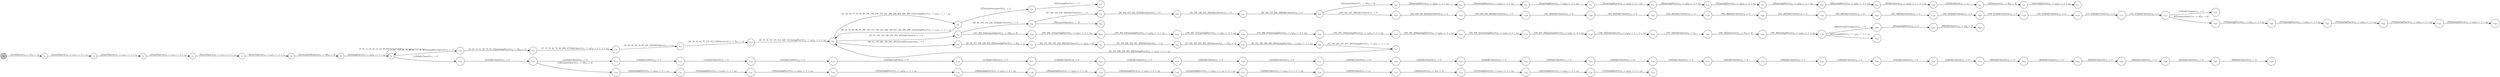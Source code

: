 digraph EFSM{
  graph [rankdir="LR", fontname="Latin Modern Math"];
  node [color="black", fillcolor="white", shape="circle", style="filled", fontname="Latin Modern Math"];
  edge [fontname="Latin Modern Math"];

  s0[fillcolor="gray", label=<s<sub>0</sub>>];
  s1[label=<s<sub>1</sub>>];
  s2[label=<s<sub>2</sub>>];
  s3[label=<s<sub>3</sub>>];
  s4[label=<s<sub>4</sub>>];
  s5[label=<s<sub>5</sub>>];
  s6[label=<s<sub>6</sub>>];
  s7[label=<s<sub>7</sub>>];
  s8[label=<s<sub>8</sub>>];
  s15[label=<s<sub>15</sub>>];
  s16[label=<s<sub>16</sub>>];
  s17[label=<s<sub>17</sub>>];
  s18[label=<s<sub>18</sub>>];
  s19[label=<s<sub>19</sub>>];
  s20[label=<s<sub>20</sub>>];
  s21[label=<s<sub>21</sub>>];
  s25[label=<s<sub>25</sub>>];
  s26[label=<s<sub>26</sub>>];
  s27[label=<s<sub>27</sub>>];
  s28[label=<s<sub>28</sub>>];
  s29[label=<s<sub>29</sub>>];
  s30[label=<s<sub>30</sub>>];
  s31[label=<s<sub>31</sub>>];
  s32[label=<s<sub>32</sub>>];
  s33[label=<s<sub>33</sub>>];
  s34[label=<s<sub>34</sub>>];
  s35[label=<s<sub>35</sub>>];
  s36[label=<s<sub>36</sub>>];
  s37[label=<s<sub>37</sub>>];
  s38[label=<s<sub>38</sub>>];
  s39[label=<s<sub>39</sub>>];
  s40[label=<s<sub>40</sub>>];
  s41[label=<s<sub>41</sub>>];
  s42[label=<s<sub>42</sub>>];
  s43[label=<s<sub>43</sub>>];
  s57[label=<s<sub>57</sub>>];
  s58[label=<s<sub>58</sub>>];
  s66[label=<s<sub>66</sub>>];
  s67[label=<s<sub>67</sub>>];
  s83[label=<s<sub>83</sub>>];
  s84[label=<s<sub>84</sub>>];
  s85[label=<s<sub>85</sub>>];
  s86[label=<s<sub>86</sub>>];
  s87[label=<s<sub>87</sub>>];
  s93[label=<s<sub>93</sub>>];
  s107[label=<s<sub>107</sub>>];
  s108[label=<s<sub>108</sub>>];
  s109[label=<s<sub>109</sub>>];
  s110[label=<s<sub>110</sub>>];
  s111[label=<s<sub>111</sub>>];
  s112[label=<s<sub>112</sub>>];
  s113[label=<s<sub>113</sub>>];
  s114[label=<s<sub>114</sub>>];
  s115[label=<s<sub>115</sub>>];
  s116[label=<s<sub>116</sub>>];
  s117[label=<s<sub>117</sub>>];
  s118[label=<s<sub>118</sub>>];
  s119[label=<s<sub>119</sub>>];
  s120[label=<s<sub>120</sub>>];
  s121[label=<s<sub>121</sub>>];
  s122[label=<s<sub>122</sub>>];
  s123[label=<s<sub>123</sub>>];
  s124[label=<s<sub>124</sub>>];
  s125[label=<s<sub>125</sub>>];
  s126[label=<s<sub>126</sub>>];
  s127[label=<s<sub>127</sub>>];
  s128[label=<s<sub>128</sub>>];
  s129[label=<s<sub>129</sub>>];
  s130[label=<s<sub>130</sub>>];
  s131[label=<s<sub>131</sub>>];
  s132[label=<s<sub>132</sub>>];
  s133[label=<s<sub>133</sub>>];
  s134[label=<s<sub>134</sub>>];
  s135[label=<s<sub>135</sub>>];
  s136[label=<s<sub>136</sub>>];
  s137[label=<s<sub>137</sub>>];
  s138[label=<s<sub>138</sub>>];
  s139[label=<s<sub>139</sub>>];
  s140[label=<s<sub>140</sub>>];
  s141[label=<s<sub>141</sub>>];
  s142[label=<s<sub>142</sub>>];
  s143[label=<s<sub>143</sub>>];
  s144[label=<s<sub>144</sub>>];
  s145[label=<s<sub>145</sub>>];
  s146[label=<s<sub>146</sub>>];
  s147[label=<s<sub>147</sub>>];
  s161[label=<s<sub>161</sub>>];
  s162[label=<s<sub>162</sub>>];
  s163[label=<s<sub>163</sub>>];
  s164[label=<s<sub>164</sub>>];
  s165[label=<s<sub>165</sub>>];
  s166[label=<s<sub>166</sub>>];
  s167[label=<s<sub>167</sub>>];
  s168[label=<s<sub>168</sub>>];
  s169[label=<s<sub>169</sub>>];
  s170[label=<s<sub>170</sub>>];
  s171[label=<s<sub>171</sub>>];
  s172[label=<s<sub>172</sub>>];
  s173[label=<s<sub>173</sub>>];
  s187[label=<s<sub>187</sub>>];
  s188[label=<s<sub>188</sub>>];
  s189[label=<s<sub>189</sub>>];
  s190[label=<s<sub>190</sub>>];
  s191[label=<s<sub>191</sub>>];
  s192[label=<s<sub>192</sub>>];
  s193[label=<s<sub>193</sub>>];
  s194[label=<s<sub>194</sub>>];
  s195[label=<s<sub>195</sub>>];
  s196[label=<s<sub>196</sub>>];
  s197[label=<s<sub>197</sub>>];
  s198[label=<s<sub>198</sub>>];
  s199[label=<s<sub>199</sub>>];
  s200[label=<s<sub>200</sub>>];
  s201[label=<s<sub>201</sub>>];
  s202[label=<s<sub>202</sub>>];
  s203[label=<s<sub>203</sub>>];
  s204[label=<s<sub>204</sub>>];
  s205[label=<s<sub>205</sub>>];
  s206[label=<s<sub>206</sub>>];
  s207[label=<s<sub>207</sub>>];
  s208[label=<s<sub>208</sub>>];
  s275[label=<s<sub>275</sub>>];
  s276[label=<s<sub>276</sub>>];
  s277[label=<s<sub>277</sub>>];
  s278[label=<s<sub>278</sub>>];
  s279[label=<s<sub>279</sub>>];
  s280[label=<s<sub>280</sub>>];
  s327[label=<s<sub>327</sub>>];

  s0->s1[label=<<i> [1]setTimer:0/o<sub>1</sub> := 5&#91;r<sub>1</sub> := 4&#93;</i>>];
  s1->s2[label=<<i> [2]waitTimer:0/o<sub>1</sub> := r<sub>1</sub>&#91;r<sub>1</sub> := -1 + r<sub>1</sub>&#93;</i>>];
  s2->s3[label=<<i> [3]waitTimer:0/o<sub>1</sub> := r<sub>1</sub>&#91;r<sub>1</sub> := -1 + r<sub>1</sub>&#93;</i>>];
  s3->s4[label=<<i> [4]waitTimer:0/o<sub>1</sub> := r<sub>1</sub>&#91;r<sub>1</sub> := -1 + r<sub>1</sub>&#93;</i>>];
  s4->s5[label=<<i> [5]waitTimer:0/o<sub>1</sub> := r<sub>1</sub>&#91;r<sub>1</sub> := -1 + r<sub>1</sub>&#93;</i>>];
  s5->s6[label=<<i> [6]waitTimer:0/o<sub>1</sub> := r<sub>1</sub>&#91;r<sub>1</sub> := -1 + r<sub>1</sub>&#93;</i>>];
  s6->s7[label=<<i> [7]systemInitReady:0/o<sub>1</sub> := 10&#91;r<sub>8</sub> := 9&#93;</i>>];
  s7->s8[label=<<i> [8]closingDoor:0/o<sub>1</sub> := r<sub>8</sub>&#91;r<sub>8</sub> := -1 + r<sub>8</sub>&#93;</i>>];
  s30->s31[label=<<i> [31]requestOpen:0/o<sub>1</sub> := 10&#91;r<sub>9</sub> := 9&#93;</i>>];
  s31->s32[label=<<i> [32]openingDoor:0/o<sub>1</sub> := r<sub>9</sub>&#91;r<sub>9</sub> := -1 + r<sub>9</sub>&#93;</i>>];
  s32->s33[label=<<i> [33]openingDoor:0/o<sub>1</sub> := r<sub>9</sub>&#91;r<sub>9</sub> := -1 + r<sub>9</sub>&#93;</i>>];
  s33->s34[label=<<i> [34]openingDoor:0/o<sub>1</sub> := r<sub>9</sub>&#91;r<sub>9</sub> := -1 + r<sub>9</sub>&#93;</i>>];
  s34->s35[label=<<i> [35]openingDoor:0/o<sub>1</sub> := r<sub>9</sub>&#91;r<sub>9</sub> := -1 + r<sub>9</sub>&#93;</i>>];
  s35->s36[label=<<i> [36]openingDoor:0/o<sub>1</sub> := r<sub>9</sub>&#91;r<sub>9</sub> := -1 + r<sub>9</sub>&#93;</i>>];
  s36->s37[label=<<i> [37]openingDoor:0/o<sub>1</sub> := r<sub>9</sub>&#91;r<sub>9</sub> := -1 + r<sub>9</sub>&#93;</i>>];
  s37->s38[label=<<i> [38]openingDoor:0/o<sub>1</sub> := r<sub>9</sub>&#91;r<sub>9</sub> := -1 + r<sub>9</sub>&#93;</i>>];
  s38->s39[label=<<i> [39]openingDoor:0/o<sub>1</sub> := r<sub>9</sub>&#91;r<sub>9</sub> := -1 + r<sub>9</sub>&#93;</i>>];
  s39->s40[label=<<i> [40]fullyOpen:0/o<sub>1</sub> := r<sub>9</sub>&#91;r<sub>9</sub> := 1 + -1 &times; r<sub>9</sub>&#93;</i>>];
  s40->s41[label=<<i> [41]fullyOpen:0/o<sub>1</sub> := r<sub>9</sub></i>>];
  s41->s42[label=<<i> [42]timeout:0/o<sub>1</sub> := 5&#91;r<sub>8</sub> := 4&#93;</i>>];
  s42->s43[label=<<i> [43]closingDoor:0/o<sub>1</sub> := r<sub>8</sub>&#91;r<sub>8</sub> := -1 + r<sub>8</sub>&#93;</i>>];
  s21->s57[label=<<i> [57]buttonInterrupted:0/o<sub>1</sub> := 3</i>>];
  s57->s58[label=<<i> [58]openingDoor:0/o<sub>1</sub> := 2</i>>];
  s8->s8[label=<<i> [9, 10, 11, 12, 13, 14, 44, 59, 70]closingDoor:0/o<sub>1</sub> := r<sub>8</sub>&#91;r<sub>8</sub> := -1 + r<sub>8</sub>&#93;</i>>];
  s8->s15[label=<<i> [15, 45, 50, 60, 68, 71, 94, 215]buttonInterrupted:0/o<sub>1</sub> := 3</i>>];
  s25->s26[label=<<i> [26, 92, 102, 153, 242, 255]fullyClosed:0/o<sub>1</sub> := 0</i>>];
  s26->s93[label=<<i> [93]requestOpen:0/o<sub>1</sub> := 10</i>>];
  s15->s16[label=<<i> [16, 46, 51, 61, 69, 72, 95, 216]openingDoor:0/o<sub>1</sub> := 2&#91;r<sub>9</sub> := 1&#93;</i>>];
  s8->s110[label=<<i> [110]fullyClosed:0/o<sub>1</sub> := 0</i>>];
  s110->s111[label=<<i> [111]fullyClosed:0/o<sub>1</sub> := 0</i>>];
  s111->s112[label=<<i> [112]fullyClosed:0/o<sub>1</sub> := 0</i>>];
  s112->s113[label=<<i> [113]fullyClosed:0/o<sub>1</sub> := 0</i>>];
  s113->s114[label=<<i> [114]fullyClosed:0/o<sub>1</sub> := 0</i>>];
  s114->s115[label=<<i> [115]fullyClosed:0/o<sub>1</sub> := 0</i>>];
  s115->s116[label=<<i> [116]fullyClosed:0/o<sub>1</sub> := 0</i>>];
  s116->s117[label=<<i> [117]fullyClosed:0/o<sub>1</sub> := 0</i>>];
  s117->s118[label=<<i> [118]fullyClosed:0/o<sub>1</sub> := 0</i>>];
  s118->s119[label=<<i> [119]fullyClosed:0/o<sub>1</sub> := 0</i>>];
  s119->s120[label=<<i> [120]fullyClosed:0/o<sub>1</sub> := 0</i>>];
  s120->s121[label=<<i> [121]fullyClosed:0/o<sub>1</sub> := 0</i>>];
  s121->s122[label=<<i> [122]fullyClosed:0/o<sub>1</sub> := 0</i>>];
  s122->s123[label=<<i> [123]fullyClosed:0/o<sub>1</sub> := 0</i>>];
  s123->s124[label=<<i> [124]fullyClosed:0/o<sub>1</sub> := 0</i>>];
  s124->s125[label=<<i> [125]fullyClosed:0/o<sub>1</sub> := 0</i>>];
  s125->s126[label=<<i> [126]fullyClosed:0/o<sub>1</sub> := 0</i>>];
  s126->s127[label=<<i> [127]fullyClosed:0/o<sub>1</sub> := 0</i>>];
  s127->s128[label=<<i> [128]fullyClosed:0/o<sub>1</sub> := 0</i>>];
  s128->s129[label=<<i> [129]fullyClosed:0/o<sub>1</sub> := 0</i>>];
  s129->s130[label=<<i> [130]fullyClosed:0/o<sub>1</sub> := 0</i>>];
  s130->s131[label=<<i> [131]fullyClosed:0/o<sub>1</sub> := 0</i>>];
  s131->s132[label=<<i> [132]fullyClosed:0/o<sub>1</sub> := 0</i>>];
  s111->s133[label=<<i> [133]requestOpen:0/o<sub>1</sub> := 10&#91;r<sub>9</sub> := 9&#93;</i>>];
  s133->s134[label=<<i> [134]openingDoor:0/o<sub>1</sub> := r<sub>9</sub>&#91;r<sub>9</sub> := -1 + r<sub>9</sub>&#93;</i>>];
  s134->s135[label=<<i> [135]openingDoor:0/o<sub>1</sub> := r<sub>9</sub>&#91;r<sub>9</sub> := -1 + r<sub>9</sub>&#93;</i>>];
  s135->s136[label=<<i> [136]openingDoor:0/o<sub>1</sub> := r<sub>9</sub>&#91;r<sub>9</sub> := -1 + r<sub>9</sub>&#93;</i>>];
  s136->s137[label=<<i> [137]openingDoor:0/o<sub>1</sub> := r<sub>9</sub>&#91;r<sub>9</sub> := -1 + r<sub>9</sub>&#93;</i>>];
  s137->s138[label=<<i> [138]openingDoor:0/o<sub>1</sub> := r<sub>9</sub>&#91;r<sub>9</sub> := -1 + r<sub>9</sub>&#93;</i>>];
  s138->s139[label=<<i> [139]openingDoor:0/o<sub>1</sub> := r<sub>9</sub>&#91;r<sub>9</sub> := -1 + r<sub>9</sub>&#93;</i>>];
  s139->s140[label=<<i> [140]openingDoor:0/o<sub>1</sub> := r<sub>9</sub>&#91;r<sub>9</sub> := -1 + r<sub>9</sub>&#93;</i>>];
  s140->s141[label=<<i> [141]openingDoor:0/o<sub>1</sub> := r<sub>9</sub>&#91;r<sub>9</sub> := 1, r<sub>9</sub> := -1 + r<sub>9</sub>&#93;</i>>];
  s141->s142[label=<<i> [142]fullyOpen:0/o<sub>1</sub> := r<sub>9</sub>&#91;r<sub>9</sub> := 1 + -1 &times; r<sub>9</sub>&#93;</i>>];
  s142->s143[label=<<i> [143]fullyOpen:0/o<sub>1</sub> := r<sub>9</sub></i>>];
  s143->s144[label=<<i> [144]timeout:0/o<sub>1</sub> := 5&#91;r<sub>8</sub> := 4&#93;</i>>];
  s144->s145[label=<<i> [145]closingDoor:0/o<sub>1</sub> := r<sub>8</sub>&#91;r<sub>8</sub> := -1 + r<sub>8</sub>&#93;</i>>];
  s145->s146[label=<<i> [146]closingDoor:0/o<sub>1</sub> := r<sub>8</sub>&#91;r<sub>8</sub> := -1 + r<sub>8</sub>&#93;</i>>];
  s146->s147[label=<<i> [147]closingDoor:0/o<sub>1</sub> := r<sub>8</sub>&#91;r<sub>8</sub> := -1 + r<sub>8</sub>&#93;</i>>];
  s109->s161[label=<<i> [161, 263]fullyClosed:0/o<sub>1</sub> := 0</i>>];
  s161->s162[label=<<i> [162, 264]fullyClosed:0/o<sub>1</sub> := 0</i>>];
  s162->s163[label=<<i> [163, 265]fullyClosed:0/o<sub>1</sub> := 0</i>>];
  s163->s164[label=<<i> [164, 266]fullyClosed:0/o<sub>1</sub> := 0</i>>];
  s164->s165[label=<<i> [165, 267]fullyClosed:0/o<sub>1</sub> := 0</i>>];
  s165->s166[label=<<i> [166, 268]fullyClosed:0/o<sub>1</sub> := 0</i>>];
  s166->s167[label=<<i> [167, 269]fullyClosed:0/o<sub>1</sub> := 0</i>>];
  s167->s168[label=<<i> [168, 270]fullyClosed:0/o<sub>1</sub> := 0</i>>];
  s168->s169[label=<<i> [169, 271]fullyClosed:0/o<sub>1</sub> := 0</i>>];
  s169->s170[label=<<i> [170, 272]fullyClosed:0/o<sub>1</sub> := 0</i>>];
  s170->s171[label=<<i> [171, 273]fullyClosed:0/o<sub>1</sub> := 0</i>>];
  s171->s172[label=<<i> [172, 274]fullyClosed:0/o<sub>1</sub> := 0</i>>];
  s172->s173[label=<<i> [173]fullyClosed:0/o<sub>1</sub> := 0</i>>];
  s195->s196[label=<<i> [196, 323]fullyOpen:0/o<sub>1</sub> := r<sub>9</sub>&#91;r<sub>9</sub> := 1 + -1 &times; r<sub>9</sub>&#93;</i>>];
  s196->s197[label=<<i> [197, 324]fullyOpen:0/o<sub>1</sub> := r<sub>9</sub></i>>];
  s197->s198[label=<<i> [198, 325]timeout:0/o<sub>1</sub> := 5&#91;r<sub>8</sub> := 4&#93;</i>>];
  s198->s199[label=<<i> [199, 326]closingDoor:0/o<sub>1</sub> := r<sub>8</sub>&#91;r<sub>8</sub> := -1 + r<sub>8</sub>&#93;</i>>];
  s199->s200[label=<<i> [200]buttonInterrupted:0/o<sub>1</sub> := 3</i>>];
  s200->s201[label=<<i> [201]openingDoor:0/o<sub>1</sub> := 2</i>>];
  s201->s202[label=<<i> [202]fullyOpen:0/o<sub>1</sub> := 1&#91;r<sub>9</sub> := 0&#93;</i>>];
  s132->s203[label=<<i> [203]fullyClosed:0/o<sub>1</sub> := 0</i>>];
  s203->s204[label=<<i> [204]fullyClosed:0/o<sub>1</sub> := 0</i>>];
  s204->s205[label=<<i> [205]fullyClosed:0/o<sub>1</sub> := 0</i>>];
  s205->s206[label=<<i> [206]fullyClosed:0/o<sub>1</sub> := 0</i>>];
  s206->s207[label=<<i> [207]fullyClosed:0/o<sub>1</sub> := 0</i>>];
  s207->s208[label=<<i> [208]fullyClosed:0/o<sub>1</sub> := 0</i>>];
  s16->s17[label=<<i> [17, 47, 52, 62, 73, 96, 209, 217]fullyOpen:0/o<sub>1</sub> := r<sub>9</sub>&#91;r<sub>9</sub> := 1 + -1 &times; r<sub>9</sub>&#93;</i>>];
  s17->s18[label=<<i> [18, 48, 53, 63, 74, 97, 210, 218]fullyOpen:0/o<sub>1</sub> := r<sub>9</sub></i>>];
  s18->s19[label=<<i> [19, 49, 54, 64, 75, 174, 211, 219]timeout:0/o<sub>1</sub> := 5&#91;r<sub>8</sub> := 4&#93;</i>>];
  s19->s20[label=<<i> [20, 55, 65, 76, 175, 212, 220, 311]closingDoor:0/o<sub>1</sub> := r<sub>8</sub>&#91;r<sub>8</sub> := -1 + r<sub>8</sub>&#93;</i>>];
  s20->s66[label=<<i> [66, 81, 176, 223, 231, 281, 291]buttonInterrupted:0/o<sub>1</sub> := 3</i>>];
  s66->s67[label=<<i> [67, 82, 177, 224, 232, 282, 292]openingDoor:0/o<sub>1</sub> := 2&#91;r<sub>9</sub> := 1&#93;</i>>];
  s67->s83[label=<<i> [83, 178, 225, 233, 283, 293]fullyOpen:0/o<sub>1</sub> := r<sub>9</sub>&#91;r<sub>9</sub> := 0&#93;</i>>];
  s83->s84[label=<<i> [84, 179, 226, 234, 284, 294]fullyOpen:0/o<sub>1</sub> := r<sub>9</sub></i>>];
  s84->s85[label=<<i> [85, 180, 227, 235, 285, 295]timeout:0/o<sub>1</sub> := 5&#91;r<sub>8</sub> := 4&#93;</i>>];
  s85->s86[label=<<i> [86, 181, 228, 236, 286, 296]closingDoor:0/o<sub>1</sub> := r<sub>8</sub>&#91;r<sub>8</sub> := -1 + r<sub>8</sub>&#93;</i>>];
  s86->s87[label=<<i> [87, 182, 229, 237, 287, 297]closingDoor:0/o<sub>1</sub> := r<sub>8</sub>&#91;r<sub>8</sub> := -1 + r<sub>8</sub>&#93;</i>>];
  s87->s20[label=<<i> [88, 183, 230, 238, 288, 298]closingDoor:0/o<sub>1</sub> := r<sub>8</sub>&#91;r<sub>8</sub> := -1 + r<sub>8</sub>&#93;</i>>];
  s20->s21[label=<<i> [21, 23, 56, 77, 79, 89, 99, 148, 150, 184, 213, 221, 239, 250, 252, 289, 299, 312]closingDoor:0/o<sub>1</sub> := r<sub>8</sub>&#91;r<sub>8</sub> := -1 + r<sub>8</sub>&#93;</i>>];
  s21->s20[label=<<i> [22, 24, 78, 80, 90, 98, 100, 149, 151, 185, 214, 222, 240, 251, 253, 290, 300, 313]closingDoor:0/o<sub>1</sub> := r<sub>8</sub>&#91;r<sub>8</sub> := -1 + r<sub>8</sub>&#93;</i>>];
  s20->s25[label=<<i> [25, 91, 101, 152, 186, 241, 254, 301]fullyClosed:0/o<sub>1</sub> := 0</i>>];
  s26->s27[label=<<i> [27, 103, 154, 243, 256]fullyClosed:0/o<sub>1</sub> := 0</i>>];
  s27->s28[label=<<i> [28, 104, 155, 244, 257]fullyClosed:0/o<sub>1</sub> := 0</i>>];
  s28->s29[label=<<i> [29, 105, 156, 245, 258]fullyClosed:0/o<sub>1</sub> := 0</i>>];
  s29->s30[label=<<i> [30, 106, 157, 246, 259]fullyClosed:0/o<sub>1</sub> := 0</i>>];
  s30->s107[label=<<i> [107, 158, 247, 260]fullyClosed:0/o<sub>1</sub> := 0</i>>];
  s107->s108[label=<<i> [108, 159, 248, 261]fullyClosed:0/o<sub>1</sub> := 0</i>>];
  s108->s109[label=<<i> [109, 160, 249, 262]fullyClosed:0/o<sub>1</sub> := 0</i>>];
  s172->s275[label=<<i> [275]requestOpen:0/o<sub>1</sub> := 10&#91;r<sub>9</sub> := 9&#93;</i>>];
  s275->s276[label=<<i> [276]openingDoor:0/o<sub>1</sub> := r<sub>9</sub>&#91;r<sub>9</sub> := -1 + r<sub>9</sub>&#93;</i>>];
  s276->s277[label=<<i> [277]openingDoor:0/o<sub>1</sub> := r<sub>9</sub>&#91;r<sub>9</sub> := -1 + r<sub>9</sub>&#93;</i>>];
  s277->s278[label=<<i> [278]openingDoor:0/o<sub>1</sub> := r<sub>9</sub>&#91;r<sub>9</sub> := -1 + r<sub>9</sub>&#93;</i>>];
  s278->s279[label=<<i> [279]openingDoor:0/o<sub>1</sub> := r<sub>9</sub>&#91;r<sub>9</sub> := -1 + r<sub>9</sub>&#93;</i>>];
  s279->s280[label=<<i> [280]openingDoor:0/o<sub>1</sub> := r<sub>9</sub>&#91;r<sub>9</sub> := -1 + r<sub>9</sub>&#93;</i>>];
  s187->s188[label=<<i> [188, 303, 315]openingDoor:0/o<sub>1</sub> := r<sub>9</sub>&#91;r<sub>9</sub> := -1 + r<sub>9</sub>&#93;</i>>];
  s188->s189[label=<<i> [189, 304, 316]openingDoor:0/o<sub>1</sub> := r<sub>9</sub>&#91;r<sub>9</sub> := -1 + r<sub>9</sub>&#93;</i>>];
  s189->s190[label=<<i> [190, 305, 317]openingDoor:0/o<sub>1</sub> := r<sub>9</sub>&#91;r<sub>9</sub> := -1 + r<sub>9</sub>&#93;</i>>];
  s190->s191[label=<<i> [191, 306, 318]openingDoor:0/o<sub>1</sub> := r<sub>9</sub>&#91;r<sub>9</sub> := -1 + r<sub>9</sub>&#93;</i>>];
  s191->s192[label=<<i> [192, 307, 319]openingDoor:0/o<sub>1</sub> := r<sub>9</sub>&#91;r<sub>9</sub> := -1 + r<sub>9</sub>&#93;</i>>];
  s192->s193[label=<<i> [193, 308, 320]openingDoor:0/o<sub>1</sub> := r<sub>9</sub>&#91;r<sub>9</sub> := -1 + r<sub>9</sub>&#93;</i>>];
  s193->s194[label=<<i> [194, 309, 321]openingDoor:0/o<sub>1</sub> := r<sub>9</sub>&#91;r<sub>9</sub> := -1 + r<sub>9</sub>&#93;</i>>];
  s194->s195[label=<<i> [195, 310, 322]openingDoor:0/o<sub>1</sub> := r<sub>9</sub>&#91;r<sub>9</sub> := -1 + r<sub>9</sub>&#93;</i>>];
  s25->s187[label=<<i> [187, 302, 314]requestOpen:0/o<sub>1</sub> := 10&#91;r<sub>9</sub> := 9&#93;</i>>];
  s199->s327[label=<<i> [327]closingDoor:0/o<sub>1</sub> := r<sub>8</sub>&#91;r<sub>8</sub> := -1 + r<sub>8</sub>&#93;</i>>];
}